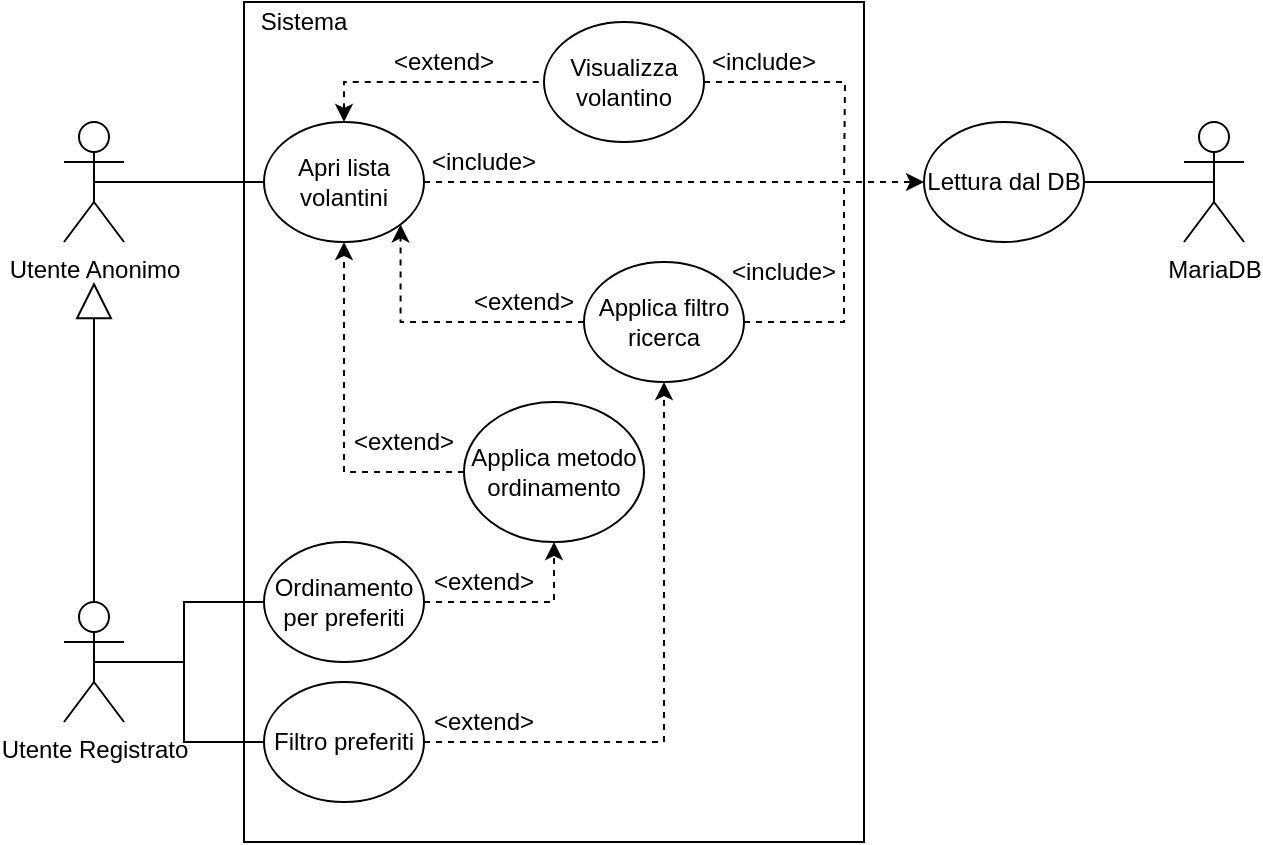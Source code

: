 <mxfile version="14.6.13" type="device"><diagram id="YrmtrR5xhW-ZRNekcNNf" name="Pagina-1"><mxGraphModel dx="981" dy="1394" grid="1" gridSize="10" guides="1" tooltips="1" connect="1" arrows="1" fold="1" page="1" pageScale="1" pageWidth="1169" pageHeight="827" math="0" shadow="0"><root><mxCell id="0"/><mxCell id="1" parent="0"/><mxCell id="XUO789_bz-ScpYC1_BGr-43" value="" style="rounded=0;whiteSpace=wrap;html=1;" parent="1" vertex="1"><mxGeometry x="150" y="-30" width="310" height="420" as="geometry"/></mxCell><mxCell id="iA_5aMj8S0JRLhRl9lnd-1" value="Utente Registrato" style="shape=umlActor;verticalLabelPosition=bottom;verticalAlign=top;html=1;outlineConnect=0;" parent="1" vertex="1"><mxGeometry x="60" y="270" width="30" height="60" as="geometry"/></mxCell><mxCell id="XUO789_bz-ScpYC1_BGr-21" style="edgeStyle=orthogonalEdgeStyle;rounded=0;orthogonalLoop=1;jettySize=auto;html=1;exitX=0.5;exitY=0.5;exitDx=0;exitDy=0;exitPerimeter=0;endArrow=none;endFill=0;" parent="1" source="XUO789_bz-ScpYC1_BGr-11" target="XUO789_bz-ScpYC1_BGr-15" edge="1"><mxGeometry relative="1" as="geometry"/></mxCell><mxCell id="XUO789_bz-ScpYC1_BGr-11" value="Utente Anonimo" style="shape=umlActor;verticalLabelPosition=bottom;verticalAlign=top;html=1;outlineConnect=0;" parent="1" vertex="1"><mxGeometry x="60" y="30" width="30" height="60" as="geometry"/></mxCell><mxCell id="XUO789_bz-ScpYC1_BGr-14" value="" style="endArrow=block;endSize=16;endFill=0;html=1;exitX=0.5;exitY=0;exitDx=0;exitDy=0;exitPerimeter=0;" parent="1" source="iA_5aMj8S0JRLhRl9lnd-1" edge="1"><mxGeometry width="160" relative="1" as="geometry"><mxPoint x="320" y="240" as="sourcePoint"/><mxPoint x="75" y="110" as="targetPoint"/></mxGeometry></mxCell><mxCell id="XUO789_bz-ScpYC1_BGr-32" style="edgeStyle=orthogonalEdgeStyle;rounded=0;orthogonalLoop=1;jettySize=auto;html=1;exitX=1;exitY=0.5;exitDx=0;exitDy=0;dashed=1;startArrow=none;startFill=0;endArrow=classic;endFill=1;" parent="1" source="XUO789_bz-ScpYC1_BGr-15" target="XUO789_bz-ScpYC1_BGr-28" edge="1"><mxGeometry relative="1" as="geometry"/></mxCell><mxCell id="S2Il4-gj3eRYtpD2-yac-11" style="edgeStyle=orthogonalEdgeStyle;rounded=0;orthogonalLoop=1;jettySize=auto;html=1;exitX=0.5;exitY=0;exitDx=0;exitDy=0;endArrow=none;endFill=0;dashed=1;startArrow=classic;startFill=1;" edge="1" parent="1" source="XUO789_bz-ScpYC1_BGr-15" target="S2Il4-gj3eRYtpD2-yac-10"><mxGeometry relative="1" as="geometry"/></mxCell><mxCell id="XUO789_bz-ScpYC1_BGr-15" value="Apri lista volantini" style="ellipse;whiteSpace=wrap;html=1;" parent="1" vertex="1"><mxGeometry x="160" y="30" width="80" height="60" as="geometry"/></mxCell><mxCell id="XUO789_bz-ScpYC1_BGr-16" value="MariaDB" style="shape=umlActor;verticalLabelPosition=bottom;verticalAlign=top;html=1;outlineConnect=0;" parent="1" vertex="1"><mxGeometry x="620" y="30" width="30" height="60" as="geometry"/></mxCell><mxCell id="XUO789_bz-ScpYC1_BGr-26" style="edgeStyle=orthogonalEdgeStyle;rounded=0;orthogonalLoop=1;jettySize=auto;html=1;exitX=0;exitY=0.5;exitDx=0;exitDy=0;entryX=1;entryY=1;entryDx=0;entryDy=0;dashed=1;startArrow=none;startFill=0;endArrow=classic;endFill=1;" parent="1" source="XUO789_bz-ScpYC1_BGr-17" target="XUO789_bz-ScpYC1_BGr-15" edge="1"><mxGeometry relative="1" as="geometry"/></mxCell><mxCell id="6f0DF0bSS5h4P2y_Vvtu-1" style="edgeStyle=orthogonalEdgeStyle;rounded=0;orthogonalLoop=1;jettySize=auto;html=1;exitX=1;exitY=0.5;exitDx=0;exitDy=0;dashed=1;startArrow=none;startFill=0;endArrow=none;endFill=0;" parent="1" source="XUO789_bz-ScpYC1_BGr-17" edge="1"><mxGeometry relative="1" as="geometry"><mxPoint x="450" y="60" as="targetPoint"/><Array as="points"><mxPoint x="450" y="130"/></Array></mxGeometry></mxCell><mxCell id="XUO789_bz-ScpYC1_BGr-17" value="Applica filtro ricerca" style="ellipse;whiteSpace=wrap;html=1;" parent="1" vertex="1"><mxGeometry x="320" y="100" width="80" height="60" as="geometry"/></mxCell><mxCell id="S2Il4-gj3eRYtpD2-yac-1" style="edgeStyle=orthogonalEdgeStyle;rounded=0;orthogonalLoop=1;jettySize=auto;html=1;exitX=0;exitY=0.5;exitDx=0;exitDy=0;entryX=0.5;entryY=1;entryDx=0;entryDy=0;dashed=1;" edge="1" parent="1" source="XUO789_bz-ScpYC1_BGr-18" target="XUO789_bz-ScpYC1_BGr-15"><mxGeometry relative="1" as="geometry"/></mxCell><mxCell id="XUO789_bz-ScpYC1_BGr-18" value="Applica metodo ordinamento" style="ellipse;whiteSpace=wrap;html=1;" parent="1" vertex="1"><mxGeometry x="260" y="170" width="90" height="70" as="geometry"/></mxCell><mxCell id="6f0DF0bSS5h4P2y_Vvtu-2" style="edgeStyle=orthogonalEdgeStyle;rounded=0;orthogonalLoop=1;jettySize=auto;html=1;exitX=1;exitY=0.5;exitDx=0;exitDy=0;entryX=0.5;entryY=1;entryDx=0;entryDy=0;dashed=1;startArrow=none;startFill=0;endArrow=classic;endFill=1;" parent="1" source="XUO789_bz-ScpYC1_BGr-20" target="XUO789_bz-ScpYC1_BGr-17" edge="1"><mxGeometry relative="1" as="geometry"/></mxCell><mxCell id="S2Il4-gj3eRYtpD2-yac-9" style="edgeStyle=orthogonalEdgeStyle;rounded=0;orthogonalLoop=1;jettySize=auto;html=1;exitX=0;exitY=0.5;exitDx=0;exitDy=0;entryX=0.5;entryY=0.5;entryDx=0;entryDy=0;entryPerimeter=0;endArrow=none;endFill=0;" edge="1" parent="1" source="XUO789_bz-ScpYC1_BGr-20" target="iA_5aMj8S0JRLhRl9lnd-1"><mxGeometry relative="1" as="geometry"><Array as="points"><mxPoint x="120" y="340"/><mxPoint x="120" y="300"/></Array></mxGeometry></mxCell><mxCell id="XUO789_bz-ScpYC1_BGr-20" value="Filtro preferiti" style="ellipse;whiteSpace=wrap;html=1;" parent="1" vertex="1"><mxGeometry x="160" y="310" width="80" height="60" as="geometry"/></mxCell><mxCell id="XUO789_bz-ScpYC1_BGr-27" value="&amp;lt;extend&amp;gt;" style="text;html=1;strokeColor=none;fillColor=none;align=center;verticalAlign=middle;whiteSpace=wrap;rounded=0;" parent="1" vertex="1"><mxGeometry x="270" y="110" width="40" height="20" as="geometry"/></mxCell><mxCell id="XUO789_bz-ScpYC1_BGr-30" style="edgeStyle=orthogonalEdgeStyle;rounded=0;orthogonalLoop=1;jettySize=auto;html=1;exitX=1;exitY=0.5;exitDx=0;exitDy=0;entryX=0.5;entryY=0.5;entryDx=0;entryDy=0;entryPerimeter=0;startArrow=none;startFill=0;endArrow=none;endFill=0;" parent="1" source="XUO789_bz-ScpYC1_BGr-28" target="XUO789_bz-ScpYC1_BGr-16" edge="1"><mxGeometry relative="1" as="geometry"/></mxCell><mxCell id="XUO789_bz-ScpYC1_BGr-28" value="Lettura dal DB" style="ellipse;whiteSpace=wrap;html=1;" parent="1" vertex="1"><mxGeometry x="490" y="30" width="80" height="60" as="geometry"/></mxCell><mxCell id="XUO789_bz-ScpYC1_BGr-33" value="&amp;lt;include&amp;gt;" style="text;html=1;strokeColor=none;fillColor=none;align=center;verticalAlign=middle;whiteSpace=wrap;rounded=0;" parent="1" vertex="1"><mxGeometry x="250" y="40" width="40" height="20" as="geometry"/></mxCell><mxCell id="XUO789_bz-ScpYC1_BGr-34" value="&amp;lt;include&amp;gt;" style="text;html=1;strokeColor=none;fillColor=none;align=center;verticalAlign=middle;whiteSpace=wrap;rounded=0;" parent="1" vertex="1"><mxGeometry x="400" y="95" width="40" height="20" as="geometry"/></mxCell><mxCell id="XUO789_bz-ScpYC1_BGr-44" value="Sistema" style="text;html=1;strokeColor=none;fillColor=none;align=center;verticalAlign=middle;whiteSpace=wrap;rounded=0;" parent="1" vertex="1"><mxGeometry x="160" y="-30" width="40" height="20" as="geometry"/></mxCell><mxCell id="6f0DF0bSS5h4P2y_Vvtu-3" value="&amp;lt;extend&amp;gt;" style="text;html=1;strokeColor=none;fillColor=none;align=center;verticalAlign=middle;whiteSpace=wrap;rounded=0;" parent="1" vertex="1"><mxGeometry x="250" y="320" width="40" height="20" as="geometry"/></mxCell><mxCell id="S2Il4-gj3eRYtpD2-yac-2" value="&amp;lt;extend&amp;gt;" style="text;html=1;strokeColor=none;fillColor=none;align=center;verticalAlign=middle;whiteSpace=wrap;rounded=0;" vertex="1" parent="1"><mxGeometry x="210" y="180" width="40" height="20" as="geometry"/></mxCell><mxCell id="S2Il4-gj3eRYtpD2-yac-4" style="edgeStyle=orthogonalEdgeStyle;rounded=0;orthogonalLoop=1;jettySize=auto;html=1;exitX=1;exitY=0.5;exitDx=0;exitDy=0;entryX=0.5;entryY=1;entryDx=0;entryDy=0;dashed=1;" edge="1" parent="1" source="S2Il4-gj3eRYtpD2-yac-3" target="XUO789_bz-ScpYC1_BGr-18"><mxGeometry relative="1" as="geometry"/></mxCell><mxCell id="S2Il4-gj3eRYtpD2-yac-8" style="edgeStyle=orthogonalEdgeStyle;rounded=0;orthogonalLoop=1;jettySize=auto;html=1;exitX=0;exitY=0.5;exitDx=0;exitDy=0;entryX=0.5;entryY=0.5;entryDx=0;entryDy=0;entryPerimeter=0;endArrow=none;endFill=0;" edge="1" parent="1" source="S2Il4-gj3eRYtpD2-yac-3" target="iA_5aMj8S0JRLhRl9lnd-1"><mxGeometry relative="1" as="geometry"><Array as="points"><mxPoint x="120" y="270"/><mxPoint x="120" y="300"/></Array></mxGeometry></mxCell><mxCell id="S2Il4-gj3eRYtpD2-yac-3" value="Ordinamento per preferiti" style="ellipse;whiteSpace=wrap;html=1;" vertex="1" parent="1"><mxGeometry x="160" y="240" width="80" height="60" as="geometry"/></mxCell><mxCell id="S2Il4-gj3eRYtpD2-yac-5" value="&amp;lt;extend&amp;gt;" style="text;html=1;strokeColor=none;fillColor=none;align=center;verticalAlign=middle;whiteSpace=wrap;rounded=0;" vertex="1" parent="1"><mxGeometry x="250" y="250" width="40" height="20" as="geometry"/></mxCell><mxCell id="S2Il4-gj3eRYtpD2-yac-13" style="edgeStyle=orthogonalEdgeStyle;rounded=0;orthogonalLoop=1;jettySize=auto;html=1;exitX=1;exitY=0.5;exitDx=0;exitDy=0;dashed=1;startArrow=none;startFill=0;endArrow=none;endFill=0;" edge="1" parent="1" source="S2Il4-gj3eRYtpD2-yac-10"><mxGeometry relative="1" as="geometry"><mxPoint x="450" y="60.0" as="targetPoint"/></mxGeometry></mxCell><mxCell id="S2Il4-gj3eRYtpD2-yac-10" value="Visualizza volantino" style="ellipse;whiteSpace=wrap;html=1;" vertex="1" parent="1"><mxGeometry x="300" y="-20" width="80" height="60" as="geometry"/></mxCell><mxCell id="S2Il4-gj3eRYtpD2-yac-12" value="&amp;lt;extend&amp;gt;" style="text;html=1;strokeColor=none;fillColor=none;align=center;verticalAlign=middle;whiteSpace=wrap;rounded=0;" vertex="1" parent="1"><mxGeometry x="230" y="-10" width="40" height="20" as="geometry"/></mxCell><mxCell id="S2Il4-gj3eRYtpD2-yac-14" value="&amp;lt;include&amp;gt;" style="text;html=1;strokeColor=none;fillColor=none;align=center;verticalAlign=middle;whiteSpace=wrap;rounded=0;" vertex="1" parent="1"><mxGeometry x="390" y="-10" width="40" height="20" as="geometry"/></mxCell></root></mxGraphModel></diagram></mxfile>